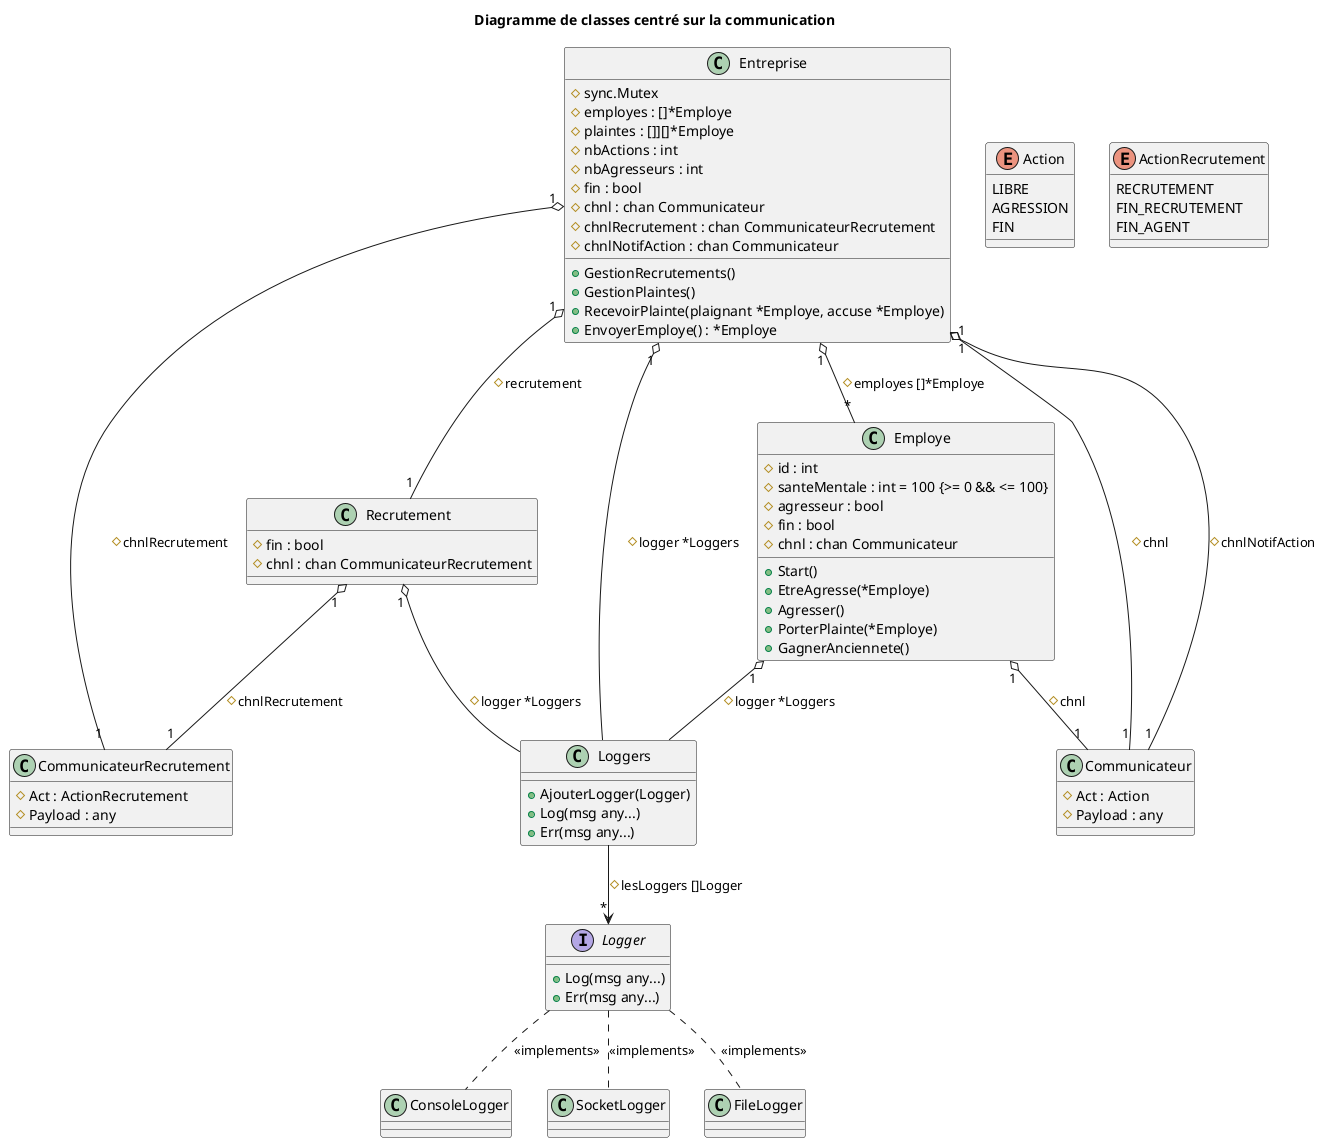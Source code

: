 @startuml Diagramme de classes centré sur la communication

'-----------------
' Parametrage

title Diagramme de classes centré sur la communication

'-----------------
' Classes

class Entreprise {
    # sync.Mutex
	# employes : []*Employe
	# plaintes : []][]*Employe
	# nbActions : int
	# nbAgresseurs : int
	# fin : bool
	# chnl : chan Communicateur
	# chnlRecrutement : chan CommunicateurRecrutement
	# chnlNotifAction : chan Communicateur

    + GestionRecrutements() 
    + GestionPlaintes()
    + RecevoirPlainte(plaignant *Employe, accuse *Employe)
    + EnvoyerEmploye() : *Employe
}

class Recrutement {
	# fin : bool
    # chnl : chan CommunicateurRecrutement
}

class Employe {
	# id : int
	# santeMentale : int = 100 {>= 0 && <= 100}
	# agresseur : bool
	# fin : bool
    # chnl : chan Communicateur

    + Start()
    + EtreAgresse(*Employe)
    + Agresser()
    + PorterPlainte(*Employe)
    + GagnerAnciennete()
}

class Communicateur {
	# Act : Action
    # Payload : any
}

class CommunicateurRecrutement {
	# Act : ActionRecrutement
    # Payload : any
}

interface Logger {
    + Log(msg any...)
    + Err(msg any...)
}

class Loggers {
    + AjouterLogger(Logger)
    + Log(msg any...)
    + Err(msg any...)
}


'-----------------
' Enumerations

enum Action {
	LIBRE
	AGRESSION
	FIN
}

enum ActionRecrutement {
	RECRUTEMENT
	FIN_RECRUTEMENT
	FIN_AGENT
}

'-----------------
' Relations

Entreprise "1" o-- "*" Employe : # employes []*Employe
Entreprise "1" o-- "1" Recrutement : # recrutement

Entreprise "1" o-- Loggers : # logger *Loggers
Employe "1" o-- Loggers : # logger *Loggers
Recrutement "1" o-- Loggers : # logger *Loggers

Entreprise "1" o-- "1" Communicateur : # chnl
Entreprise "1" o-- "1" CommunicateurRecrutement : # chnlRecrutement
Entreprise "1" o-- "1" Communicateur : # chnlNotifAction

Recrutement "1" o-- "1" CommunicateurRecrutement : # chnlRecrutement
Employe "1" o-- "1" Communicateur : # chnl

Loggers --> "*" Logger : # lesLoggers []Logger

Logger .. ConsoleLogger : <<implements>>
Logger .. SocketLogger : <<implements>>
Logger .. FileLogger : <<implements>>
@enduml


' // ------------ SIMULATION ------------

' type SimulationLocker struct {
' 	sync.WaitGroup
' 	sync.Mutex
' }

' type Simulation struct {
' 	ent            Entreprise
' 	pariteInit     float64
' 	nbEmployesInit int
' 	maxStep        int
' 	step           int // Stats
' 	start          time.Time
' 	status         Status // created, started, pause, finished
' 	logger         logger.Loggers
' 	locker         SimulationLocker
' 	agentsLances   bool
' }
